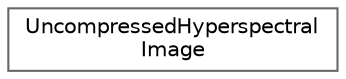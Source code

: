 digraph "Graphical Class Hierarchy"
{
 // LATEX_PDF_SIZE
  bgcolor="transparent";
  edge [fontname=Helvetica,fontsize=10,labelfontname=Helvetica,labelfontsize=10];
  node [fontname=Helvetica,fontsize=10,shape=box,height=0.2,width=0.4];
  rankdir="LR";
  Node0 [id="Node000000",label="UncompressedHyperspectral\lImage",height=0.2,width=0.4,color="grey40", fillcolor="white", style="filled",URL="$db/db5/struct_uncompressed_hyperspectral_image.html",tooltip=" "];
}
